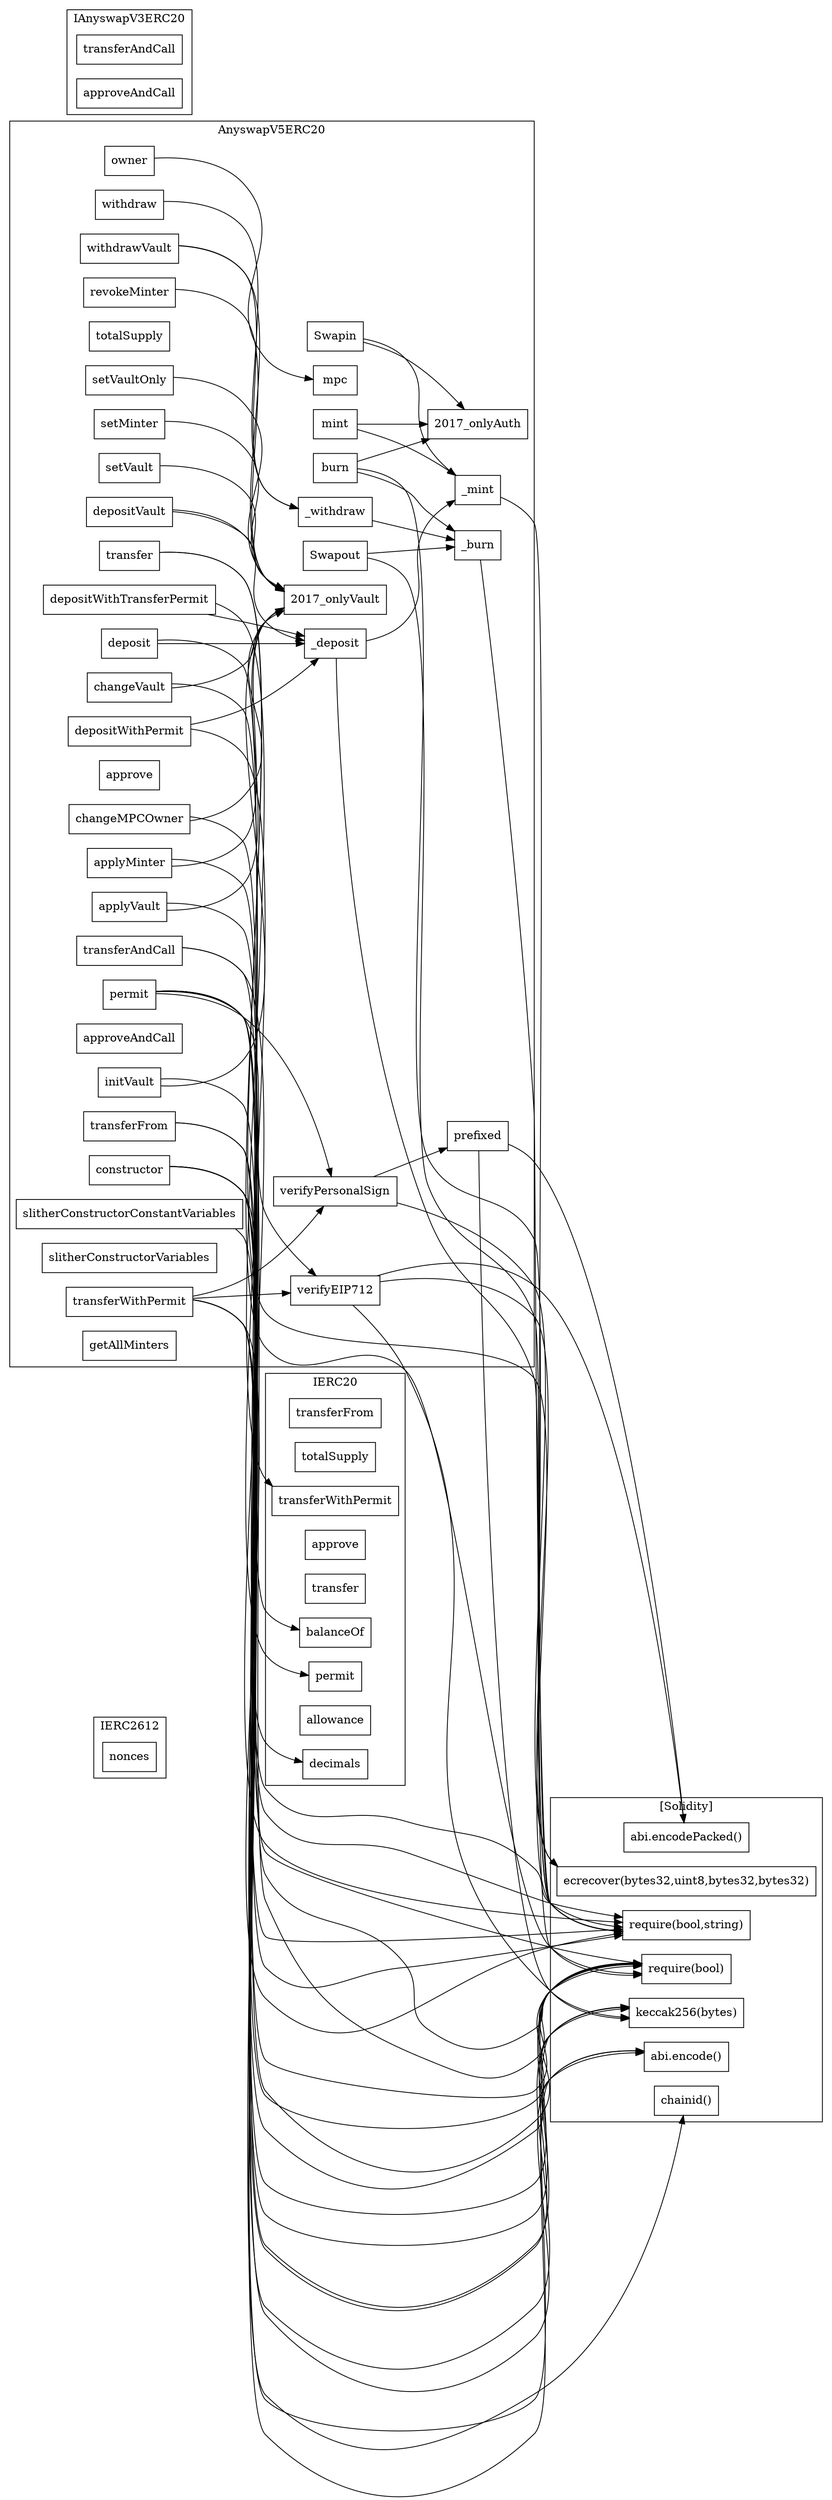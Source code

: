 strict digraph {
rankdir="LR"
node [shape=box]
subgraph cluster_120_IERC2612 {
label = "IERC2612"
"120_nonces" [label="nonces"]
}subgraph cluster_2017_AnyswapV5ERC20 {
label = "AnyswapV5ERC20"
"2017__burn" [label="_burn"]
"2017_transfer" [label="transfer"]
"2017_depositWithTransferPermit" [label="depositWithTransferPermit"]
"2017_Swapout" [label="Swapout"]
"2017_setVaultOnly" [label="setVaultOnly"]
"2017_changeVault" [label="changeVault"]
"2017_totalSupply" [label="totalSupply"]
"2017_owner" [label="owner"]
"2017_revokeMinter" [label="revokeMinter"]
"2017_transferAndCall" [label="transferAndCall"]
"2017_permit" [label="permit"]
"2017_withdrawVault" [label="withdrawVault"]
"2017_setMinter" [label="setMinter"]
"2017_prefixed" [label="prefixed"]
"2017__withdraw" [label="_withdraw"]
"2017_burn" [label="burn"]
"2017_mint" [label="mint"]
"2017_Swapin" [label="Swapin"]
"2017_constructor" [label="constructor"]
"2017_depositWithPermit" [label="depositWithPermit"]
"2017_deposit" [label="deposit"]
"2017_approve" [label="approve"]
"2017_setVault" [label="setVault"]
"2017__deposit" [label="_deposit"]
"2017_depositVault" [label="depositVault"]
"2017_transferFrom" [label="transferFrom"]
"2017_applyMinter" [label="applyMinter"]
"2017_withdraw" [label="withdraw"]
"2017_approveAndCall" [label="approveAndCall"]
"2017_verifyPersonalSign" [label="verifyPersonalSign"]
"2017_mpc" [label="mpc"]
"2017__mint" [label="_mint"]
"2017_applyVault" [label="applyVault"]
"2017_changeMPCOwner" [label="changeMPCOwner"]
"2017_initVault" [label="initVault"]
"2017_verifyEIP712" [label="verifyEIP712"]
"2017_slitherConstructorConstantVariables" [label="slitherConstructorConstantVariables"]
"2017_slitherConstructorVariables" [label="slitherConstructorVariables"]
"2017_transferWithPermit" [label="transferWithPermit"]
"2017_getAllMinters" [label="getAllMinters"]
"2017_depositWithTransferPermit" -> "2017__deposit"
"2017_withdrawVault" -> "2017_onlyVault"
"2017_verifyPersonalSign" -> "2017_prefixed"
"2017_burn" -> "2017_onlyAuth"
"2017_permit" -> "2017_verifyEIP712"
"2017_depositVault" -> "2017_onlyVault"
"2017_mint" -> "2017__mint"
"2017_revokeMinter" -> "2017_onlyVault"
"2017_changeVault" -> "2017_onlyVault"
"2017_burn" -> "2017__burn"
"2017_Swapout" -> "2017__burn"
"2017_deposit" -> "2017__deposit"
"2017_transferWithPermit" -> "2017_verifyPersonalSign"
"2017_setVaultOnly" -> "2017_onlyVault"
"2017_depositVault" -> "2017__deposit"
"2017_applyVault" -> "2017_onlyVault"
"2017_withdraw" -> "2017__withdraw"
"2017__deposit" -> "2017__mint"
"2017_withdrawVault" -> "2017__withdraw"
"2017_setVault" -> "2017_onlyVault"
"2017_applyMinter" -> "2017_onlyVault"
"2017_transferWithPermit" -> "2017_verifyEIP712"
"2017_changeMPCOwner" -> "2017_onlyVault"
"2017_permit" -> "2017_verifyPersonalSign"
"2017_depositWithPermit" -> "2017__deposit"
"2017__withdraw" -> "2017__burn"
"2017_owner" -> "2017_mpc"
"2017_setMinter" -> "2017_onlyVault"
"2017_Swapin" -> "2017_onlyAuth"
"2017_Swapin" -> "2017__mint"
"2017_mint" -> "2017_onlyAuth"
"2017_initVault" -> "2017_onlyVault"
}subgraph cluster_110_IERC20 {
label = "IERC20"
"110_transferFrom" [label="transferFrom"]
"110_totalSupply" [label="totalSupply"]
"110_balanceOf" [label="balanceOf"]
"110_approve" [label="approve"]
"110_transfer" [label="transfer"]
"110_permit" [label="permit"]
"110_decimals" [label="decimals"]
"110_allowance" [label="allowance"]
"110_transferWithPermit" [label="transferWithPermit"]
}subgraph cluster_150_IAnyswapV3ERC20 {
label = "IAnyswapV3ERC20"
"150_transferAndCall" [label="transferAndCall"]
"150_approveAndCall" [label="approveAndCall"]
}subgraph cluster_solidity {
label = "[Solidity]"
"require(bool)" 
"keccak256(bytes)" 
"abi.encodePacked()" 
"abi.encode()" 
"require(bool,string)" 
"chainid()" 
"ecrecover(bytes32,uint8,bytes32,bytes32)" 
"2017_permit" -> "require(bool)"
"2017_transfer" -> "require(bool,string)"
"2017_initVault" -> "require(bool)"
"2017_transferWithPermit" -> "require(bool)"
"2017_transfer" -> "require(bool)"
"2017_constructor" -> "keccak256(bytes)"
"2017_changeVault" -> "require(bool,string)"
"2017_changeMPCOwner" -> "require(bool,string)"
"2017_prefixed" -> "abi.encodePacked()"
"2017_verifyEIP712" -> "abi.encodePacked()"
"2017_prefixed" -> "keccak256(bytes)"
"2017_transferAndCall" -> "require(bool)"
"2017_permit" -> "abi.encode()"
"2017_constructor" -> "chainid()"
"2017_constructor" -> "require(bool)"
"2017_verifyEIP712" -> "keccak256(bytes)"
"2017__mint" -> "require(bool,string)"
"2017_applyVault" -> "require(bool)"
"2017_permit" -> "require(bool,string)"
"2017_transferFrom" -> "require(bool,string)"
"2017_verifyPersonalSign" -> "ecrecover(bytes32,uint8,bytes32,bytes32)"
"2017__deposit" -> "require(bool)"
"2017_burn" -> "require(bool,string)"
"2017_verifyEIP712" -> "ecrecover(bytes32,uint8,bytes32,bytes32)"
"2017_applyMinter" -> "require(bool)"
"2017_Swapout" -> "require(bool,string)"
"2017_transferWithPermit" -> "abi.encode()"
"2017_transferFrom" -> "require(bool)"
"2017_permit" -> "keccak256(bytes)"
"2017_slitherConstructorConstantVariables" -> "keccak256(bytes)"
"2017__burn" -> "require(bool,string)"
"2017_constructor" -> "abi.encode()"
"2017_transferWithPermit" -> "require(bool,string)"
"2017_transferWithPermit" -> "keccak256(bytes)"
"2017_transferAndCall" -> "require(bool,string)"
}"2017_deposit" -> "110_balanceOf"
"2017_constructor" -> "110_decimals"
"2017_depositWithPermit" -> "110_permit"
"2017_depositWithTransferPermit" -> "110_transferWithPermit"
}